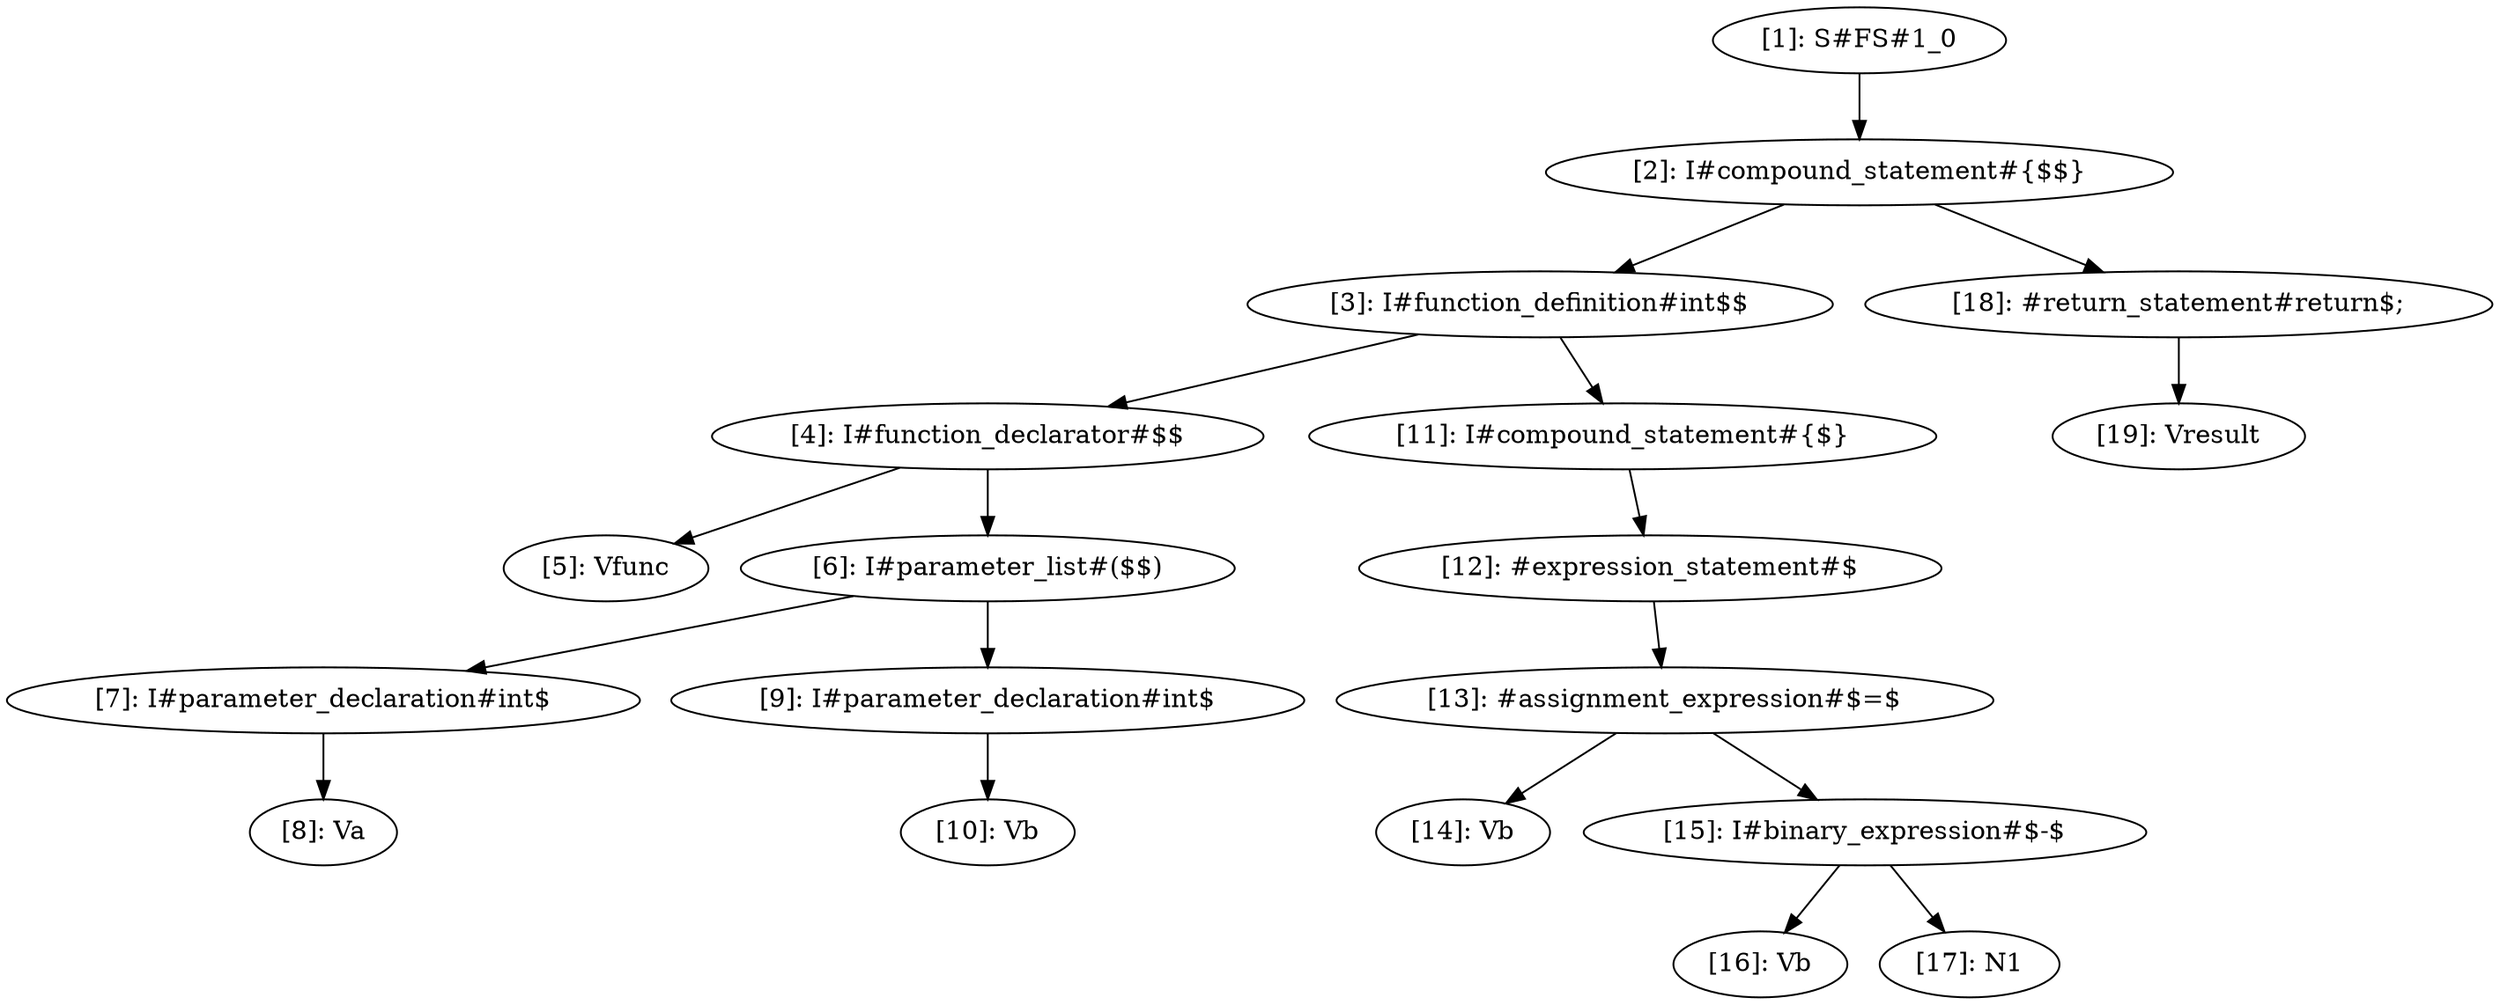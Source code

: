 digraph CASS {
  node [shape=ellipse];
  n1 [label="[1]: S#FS#1_0"];
  n2 [label="[2]: I#compound_statement#{$$}"];
  n3 [label="[3]: I#function_definition#int$$"];
  n4 [label="[4]: I#function_declarator#$$"];
  n5 [label="[5]: Vfunc"];
  n6 [label="[6]: I#parameter_list#($$)"];
  n7 [label="[7]: I#parameter_declaration#int$"];
  n8 [label="[8]: Va"];
  n9 [label="[9]: I#parameter_declaration#int$"];
  n10 [label="[10]: Vb"];
  n11 [label="[11]: I#compound_statement#{$}"];
  n12 [label="[12]: #expression_statement#$"];
  n13 [label="[13]: #assignment_expression#$=$"];
  n14 [label="[14]: Vb"];
  n15 [label="[15]: I#binary_expression#$-$"];
  n16 [label="[16]: Vb"];
  n17 [label="[17]: N1"];
  n18 [label="[18]: #return_statement#return$;"];
  n19 [label="[19]: Vresult"];
  n1 -> n2;
  n2 -> n3;
  n3 -> n4;
  n4 -> n5;
  n4 -> n6;
  n6 -> n7;
  n7 -> n8;
  n6 -> n9;
  n9 -> n10;
  n3 -> n11;
  n11 -> n12;
  n12 -> n13;
  n13 -> n14;
  n13 -> n15;
  n15 -> n16;
  n15 -> n17;
  n2 -> n18;
  n18 -> n19;
}